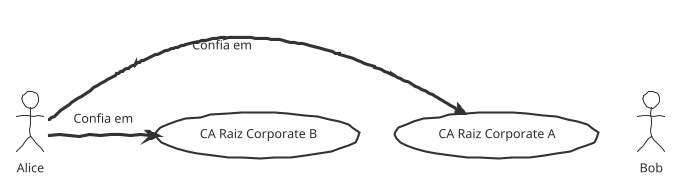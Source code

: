 @startuml
!theme sketchy-outline
skinparam handwritten true

(CA Raiz Corporate A) as RootCA_A
' (CA Intermediária A, Corporate A) as IM_A_1
' (CA Intermediária B, Corporate A) as IM_A_2
(CA Raiz Corporate B) as RootCA_B
' (CA Intermediária A, Corporate B) as IM_B_1
' (CA Intermediária B, Corporate B) as IM_B_2

' (Servidor) as Server
' (Cliente) as Client
actor Alice as A
actor Bob as B
' RootCA_A -> IM_A_1: Assina Certificado\n\t(CA Intermediária A)
' IM_A_1 -> IM_A_2: Assina Certificado\n\t(CA Intermediária B)
' RootCA_B -> IM_B_1: Assina Certificado\n\t(CA Intermediária A)
' IM_B_1 -> IM_B_2: Assina Certificado\n\t(CA Intermediária B)

A -> RootCA_A: Confia em
A -> RootCA_B: Confia em 

' A -> B: Envia Certificado\n\t(Servidor)
' ' A -> B: Envia Certificado\n\t(Servidor)
' B -> RootCA: Confia em 
@enduml